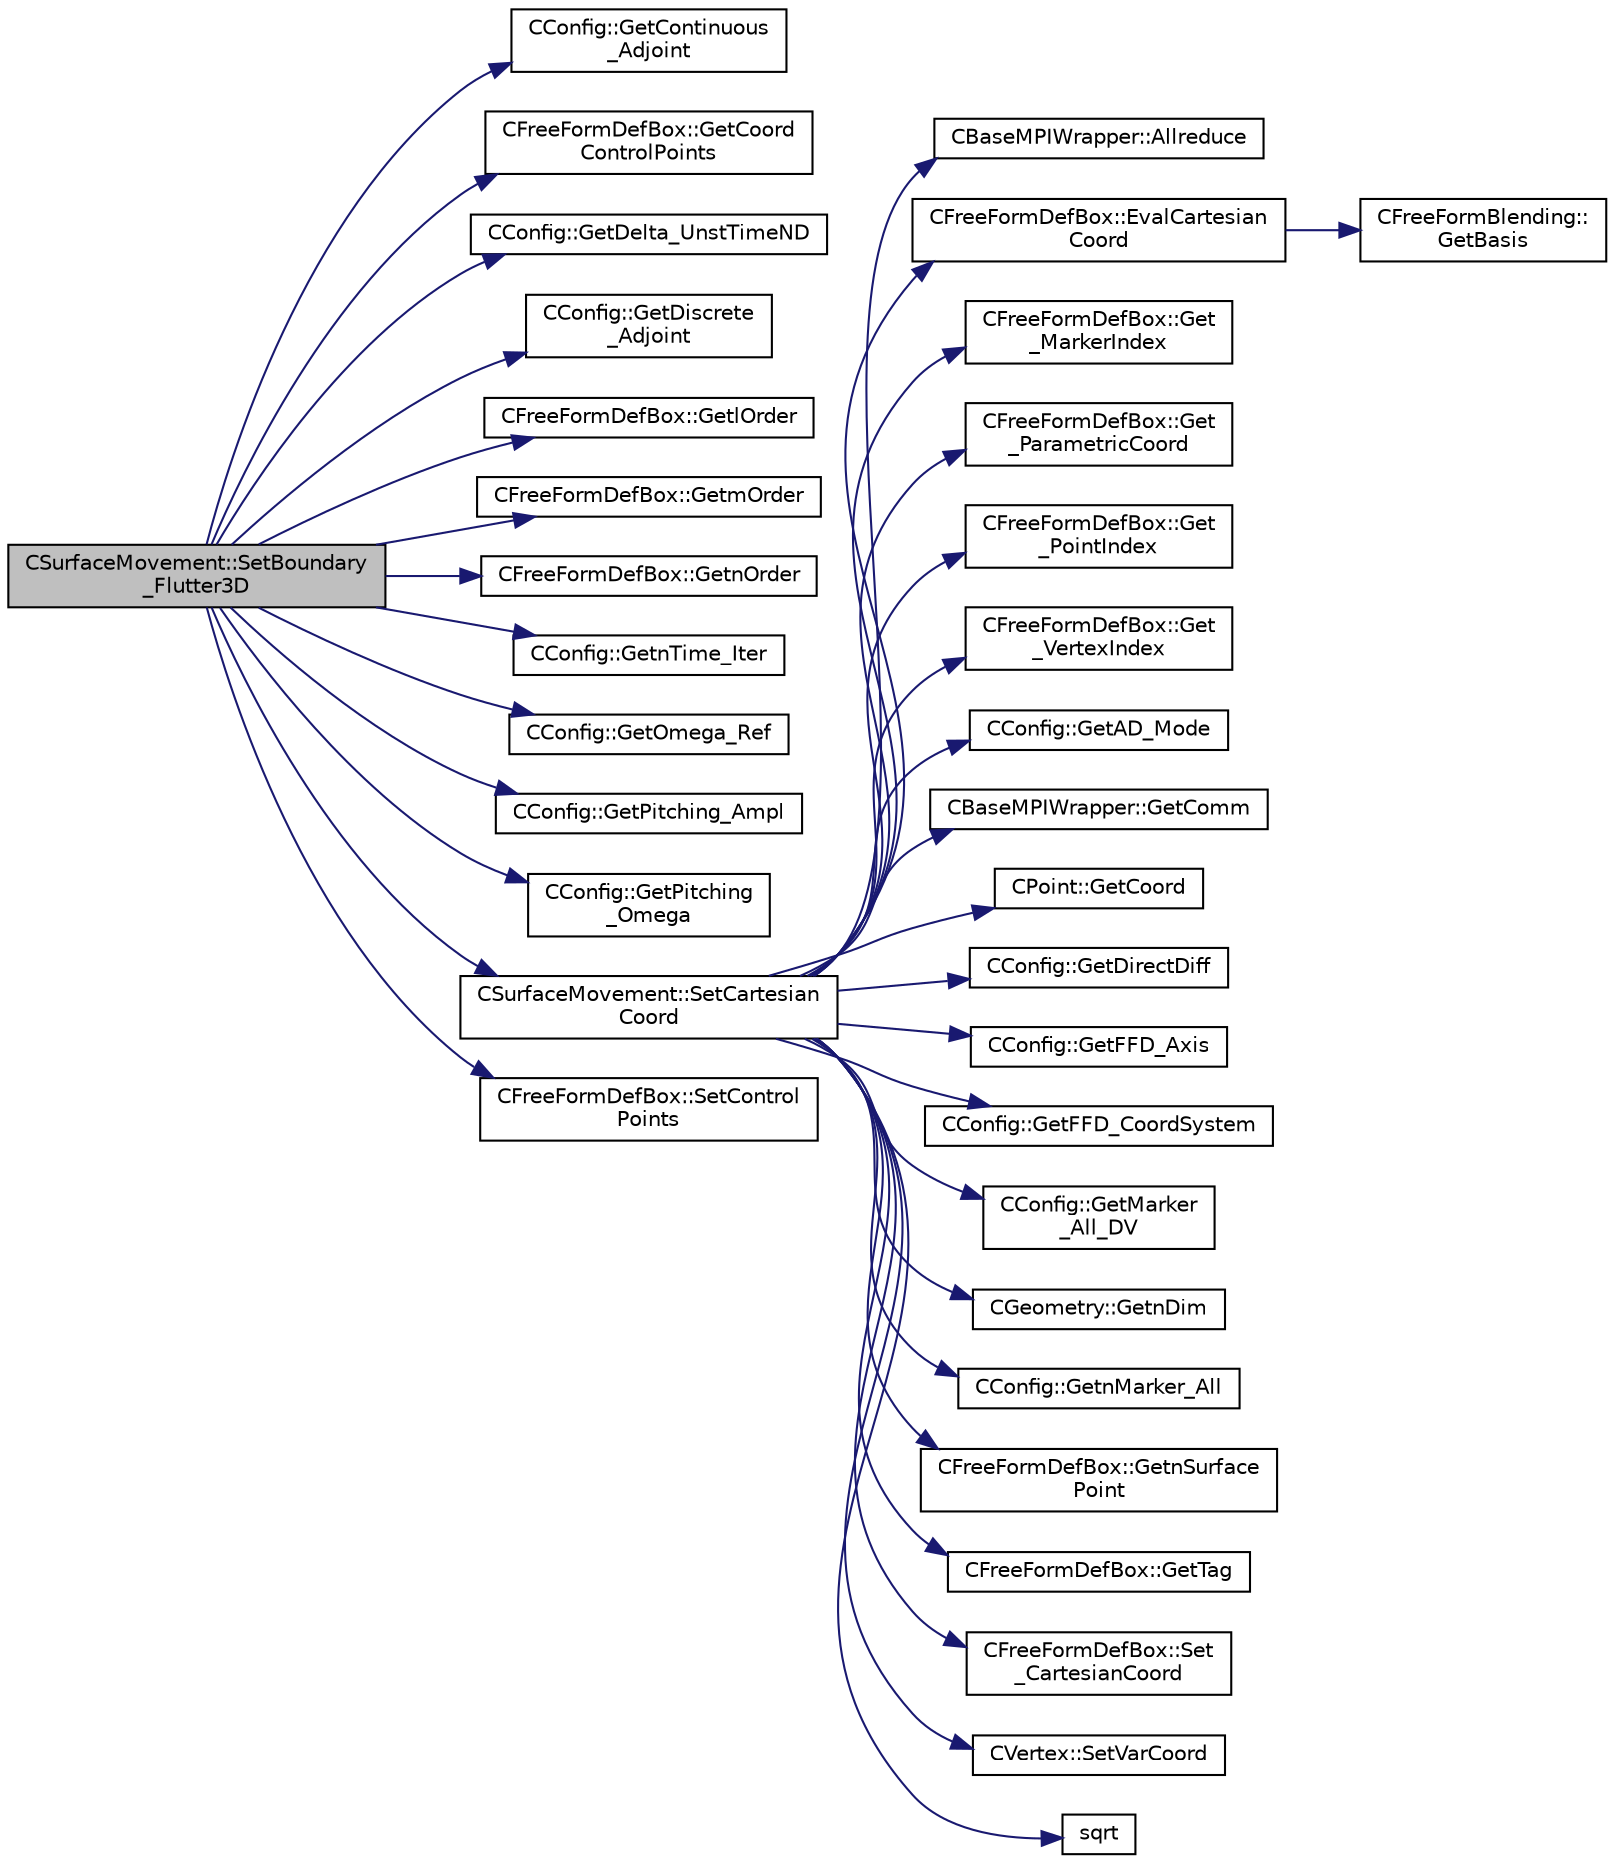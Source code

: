 digraph "CSurfaceMovement::SetBoundary_Flutter3D"
{
 // LATEX_PDF_SIZE
  edge [fontname="Helvetica",fontsize="10",labelfontname="Helvetica",labelfontsize="10"];
  node [fontname="Helvetica",fontsize="10",shape=record];
  rankdir="LR";
  Node1 [label="CSurfaceMovement::SetBoundary\l_Flutter3D",height=0.2,width=0.4,color="black", fillcolor="grey75", style="filled", fontcolor="black",tooltip="Deforms a 3-D flutter/pitching surface during an unsteady simulation."];
  Node1 -> Node2 [color="midnightblue",fontsize="10",style="solid",fontname="Helvetica"];
  Node2 [label="CConfig::GetContinuous\l_Adjoint",height=0.2,width=0.4,color="black", fillcolor="white", style="filled",URL="$classCConfig.html#a1eb754aa86fb8154bc9eefea616b7cf9",tooltip="Determines if problem is adjoint."];
  Node1 -> Node3 [color="midnightblue",fontsize="10",style="solid",fontname="Helvetica"];
  Node3 [label="CFreeFormDefBox::GetCoord\lControlPoints",height=0.2,width=0.4,color="black", fillcolor="white", style="filled",URL="$classCFreeFormDefBox.html#a1faf53e337fc9689908b6e177fe4b238",tooltip="Get the coordinates of the control point."];
  Node1 -> Node4 [color="midnightblue",fontsize="10",style="solid",fontname="Helvetica"];
  Node4 [label="CConfig::GetDelta_UnstTimeND",height=0.2,width=0.4,color="black", fillcolor="white", style="filled",URL="$classCConfig.html#a0acfef8e480970316e9e672eacd59e9b",tooltip="If we are prforming an unsteady simulation, there is only one value of the time step for the complete..."];
  Node1 -> Node5 [color="midnightblue",fontsize="10",style="solid",fontname="Helvetica"];
  Node5 [label="CConfig::GetDiscrete\l_Adjoint",height=0.2,width=0.4,color="black", fillcolor="white", style="filled",URL="$classCConfig.html#ab3928c4e6debcf50dcd0d38985f6980c",tooltip="Get the indicator whether we are solving an discrete adjoint problem."];
  Node1 -> Node6 [color="midnightblue",fontsize="10",style="solid",fontname="Helvetica"];
  Node6 [label="CFreeFormDefBox::GetlOrder",height=0.2,width=0.4,color="black", fillcolor="white", style="filled",URL="$classCFreeFormDefBox.html#a5c25e21e5d9bf423df83c7b55a7b665c",tooltip="Get the order in the l direction of the FFD FFDBox."];
  Node1 -> Node7 [color="midnightblue",fontsize="10",style="solid",fontname="Helvetica"];
  Node7 [label="CFreeFormDefBox::GetmOrder",height=0.2,width=0.4,color="black", fillcolor="white", style="filled",URL="$classCFreeFormDefBox.html#aa0d7554ac35b3eb646bcf092cf74ca45",tooltip="Get the order in the m direction of the FFD FFDBox."];
  Node1 -> Node8 [color="midnightblue",fontsize="10",style="solid",fontname="Helvetica"];
  Node8 [label="CFreeFormDefBox::GetnOrder",height=0.2,width=0.4,color="black", fillcolor="white", style="filled",URL="$classCFreeFormDefBox.html#a93a86fabec8b4358fc2bb5d97c9ae0ad",tooltip="Get the order in the n direction of the FFD FFDBox."];
  Node1 -> Node9 [color="midnightblue",fontsize="10",style="solid",fontname="Helvetica"];
  Node9 [label="CConfig::GetnTime_Iter",height=0.2,width=0.4,color="black", fillcolor="white", style="filled",URL="$classCConfig.html#a22b101932c391aea5173975130f488fd",tooltip="Get the number of time iterations."];
  Node1 -> Node10 [color="midnightblue",fontsize="10",style="solid",fontname="Helvetica"];
  Node10 [label="CConfig::GetOmega_Ref",height=0.2,width=0.4,color="black", fillcolor="white", style="filled",URL="$classCConfig.html#ab3ab2f06b6d038aea73beed05cd13448",tooltip="Get the value of the reference angular velocity for non-dimensionalization."];
  Node1 -> Node11 [color="midnightblue",fontsize="10",style="solid",fontname="Helvetica"];
  Node11 [label="CConfig::GetPitching_Ampl",height=0.2,width=0.4,color="black", fillcolor="white", style="filled",URL="$classCConfig.html#a2f5f72ef9dda09b4a4be061731340611",tooltip="Get the pitching amplitude of the mesh."];
  Node1 -> Node12 [color="midnightblue",fontsize="10",style="solid",fontname="Helvetica"];
  Node12 [label="CConfig::GetPitching\l_Omega",height=0.2,width=0.4,color="black", fillcolor="white", style="filled",URL="$classCConfig.html#ab4cdfd7690d46e37b6e0c2af93329033",tooltip="Get the pitching rate of the mesh."];
  Node1 -> Node13 [color="midnightblue",fontsize="10",style="solid",fontname="Helvetica"];
  Node13 [label="CSurfaceMovement::SetCartesian\lCoord",height=0.2,width=0.4,color="black", fillcolor="white", style="filled",URL="$classCSurfaceMovement.html#a98df1fef0356600c1ab2df88dba24113",tooltip="Recompute the cartesian coordinates using the control points position."];
  Node13 -> Node14 [color="midnightblue",fontsize="10",style="solid",fontname="Helvetica"];
  Node14 [label="CBaseMPIWrapper::Allreduce",height=0.2,width=0.4,color="black", fillcolor="white", style="filled",URL="$classCBaseMPIWrapper.html#a381d4b3738c09d92ee1ae9f89715b541",tooltip=" "];
  Node13 -> Node15 [color="midnightblue",fontsize="10",style="solid",fontname="Helvetica"];
  Node15 [label="CFreeFormDefBox::EvalCartesian\lCoord",height=0.2,width=0.4,color="black", fillcolor="white", style="filled",URL="$classCFreeFormDefBox.html#aad58c85ea55b39abee832bd35ecf78a0",tooltip="Here we take the parametric coords of a point in the box and we convert them to the physical cartesia..."];
  Node15 -> Node16 [color="midnightblue",fontsize="10",style="solid",fontname="Helvetica"];
  Node16 [label="CFreeFormBlending::\lGetBasis",height=0.2,width=0.4,color="black", fillcolor="white", style="filled",URL="$classCFreeFormBlending.html#af0a4fdbd82a80ed3128528d2289db75f",tooltip="A pure virtual member."];
  Node13 -> Node17 [color="midnightblue",fontsize="10",style="solid",fontname="Helvetica"];
  Node17 [label="CFreeFormDefBox::Get\l_MarkerIndex",height=0.2,width=0.4,color="black", fillcolor="white", style="filled",URL="$classCFreeFormDefBox.html#af241edf48272e787252ce722b6633c2a",tooltip="Get index of the marker."];
  Node13 -> Node18 [color="midnightblue",fontsize="10",style="solid",fontname="Helvetica"];
  Node18 [label="CFreeFormDefBox::Get\l_ParametricCoord",height=0.2,width=0.4,color="black", fillcolor="white", style="filled",URL="$classCFreeFormDefBox.html#a9008a6f3500de52a75b0b7fcb1afd1da",tooltip="Get parametric coordinates."];
  Node13 -> Node19 [color="midnightblue",fontsize="10",style="solid",fontname="Helvetica"];
  Node19 [label="CFreeFormDefBox::Get\l_PointIndex",height=0.2,width=0.4,color="black", fillcolor="white", style="filled",URL="$classCFreeFormDefBox.html#a03c4aa0f3256bf75bf04f47ce79b5477",tooltip="Get index of the point."];
  Node13 -> Node20 [color="midnightblue",fontsize="10",style="solid",fontname="Helvetica"];
  Node20 [label="CFreeFormDefBox::Get\l_VertexIndex",height=0.2,width=0.4,color="black", fillcolor="white", style="filled",URL="$classCFreeFormDefBox.html#a2b60942fa6b28c91badaca6024a18653",tooltip="Get index of the marker."];
  Node13 -> Node21 [color="midnightblue",fontsize="10",style="solid",fontname="Helvetica"];
  Node21 [label="CConfig::GetAD_Mode",height=0.2,width=0.4,color="black", fillcolor="white", style="filled",URL="$classCConfig.html#af8e6e8fe7e504ccbd797b9080033897b",tooltip="Get the AD support."];
  Node13 -> Node22 [color="midnightblue",fontsize="10",style="solid",fontname="Helvetica"];
  Node22 [label="CBaseMPIWrapper::GetComm",height=0.2,width=0.4,color="black", fillcolor="white", style="filled",URL="$classCBaseMPIWrapper.html#a8154391fc3522954802889d81d4ef5da",tooltip=" "];
  Node13 -> Node23 [color="midnightblue",fontsize="10",style="solid",fontname="Helvetica"];
  Node23 [label="CPoint::GetCoord",height=0.2,width=0.4,color="black", fillcolor="white", style="filled",URL="$classCPoint.html#ab16c29dd03911529cd73bf467c313179",tooltip="Get the coordinates dor the control volume."];
  Node13 -> Node24 [color="midnightblue",fontsize="10",style="solid",fontname="Helvetica"];
  Node24 [label="CConfig::GetDirectDiff",height=0.2,width=0.4,color="black", fillcolor="white", style="filled",URL="$classCConfig.html#a1756760d4a98f886411a703d71bda3f2",tooltip="Get the direct differentation method."];
  Node13 -> Node25 [color="midnightblue",fontsize="10",style="solid",fontname="Helvetica"];
  Node25 [label="CConfig::GetFFD_Axis",height=0.2,width=0.4,color="black", fillcolor="white", style="filled",URL="$classCConfig.html#aee960e865ec9805de750956062329d04",tooltip="Get the value of the vector that connects the cartesian axis with a sherical or cylindrical one."];
  Node13 -> Node26 [color="midnightblue",fontsize="10",style="solid",fontname="Helvetica"];
  Node26 [label="CConfig::GetFFD_CoordSystem",height=0.2,width=0.4,color="black", fillcolor="white", style="filled",URL="$classCConfig.html#a021684afea5232355bfac7c66291f745",tooltip="Get the coordinate system that we are going to use to define the FFD."];
  Node13 -> Node27 [color="midnightblue",fontsize="10",style="solid",fontname="Helvetica"];
  Node27 [label="CConfig::GetMarker\l_All_DV",height=0.2,width=0.4,color="black", fillcolor="white", style="filled",URL="$classCConfig.html#aaae83227f09eb4581bd01093377240be",tooltip="Get the DV information for a marker val_marker."];
  Node13 -> Node28 [color="midnightblue",fontsize="10",style="solid",fontname="Helvetica"];
  Node28 [label="CGeometry::GetnDim",height=0.2,width=0.4,color="black", fillcolor="white", style="filled",URL="$classCGeometry.html#ace7f7fe876f629f5bd5f92d4805a1a4b",tooltip="Get number of coordinates."];
  Node13 -> Node29 [color="midnightblue",fontsize="10",style="solid",fontname="Helvetica"];
  Node29 [label="CConfig::GetnMarker_All",height=0.2,width=0.4,color="black", fillcolor="white", style="filled",URL="$classCConfig.html#a459dee039e618d21a5d78db61c221240",tooltip="Get the total number of boundary markers of the local process including send/receive domains."];
  Node13 -> Node30 [color="midnightblue",fontsize="10",style="solid",fontname="Helvetica"];
  Node30 [label="CFreeFormDefBox::GetnSurface\lPoint",height=0.2,width=0.4,color="black", fillcolor="white", style="filled",URL="$classCFreeFormDefBox.html#ab96e95d88db138363dea4b458bce8d82",tooltip="Get number of surface points."];
  Node13 -> Node31 [color="midnightblue",fontsize="10",style="solid",fontname="Helvetica"];
  Node31 [label="CFreeFormDefBox::GetTag",height=0.2,width=0.4,color="black", fillcolor="white", style="filled",URL="$classCFreeFormDefBox.html#a7d9080bb108f0ac61c53b24f031f1f86",tooltip="Get the tag that identify a FFDBox."];
  Node13 -> Node32 [color="midnightblue",fontsize="10",style="solid",fontname="Helvetica"];
  Node32 [label="CFreeFormDefBox::Set\l_CartesianCoord",height=0.2,width=0.4,color="black", fillcolor="white", style="filled",URL="$classCFreeFormDefBox.html#af63a3730adc26f88b0347a1a3ec6e2ed",tooltip="Add to the vector of cartesian coordinates a new coordinate."];
  Node13 -> Node33 [color="midnightblue",fontsize="10",style="solid",fontname="Helvetica"];
  Node33 [label="CVertex::SetVarCoord",height=0.2,width=0.4,color="black", fillcolor="white", style="filled",URL="$classCVertex.html#ab705d7477e40e6291d9633dcf8fa5ef3",tooltip="Set the value of the coordinate variation due to a surface modification."];
  Node13 -> Node34 [color="midnightblue",fontsize="10",style="solid",fontname="Helvetica"];
  Node34 [label="sqrt",height=0.2,width=0.4,color="black", fillcolor="white", style="filled",URL="$group__SIMD.html#ga54a1925ab40fb4249ea255072520de35",tooltip=" "];
  Node1 -> Node35 [color="midnightblue",fontsize="10",style="solid",fontname="Helvetica"];
  Node35 [label="CFreeFormDefBox::SetControl\lPoints",height=0.2,width=0.4,color="black", fillcolor="white", style="filled",URL="$classCFreeFormDefBox.html#abee73537bc43cee2a663ef3597be7c51",tooltip="Set the new value of the coordinates of the control points."];
}
